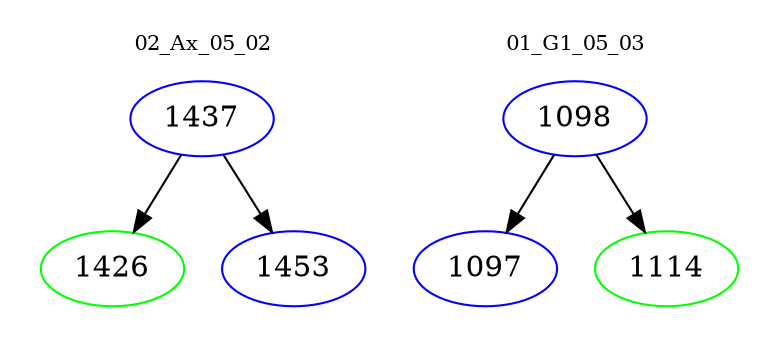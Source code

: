 digraph{
subgraph cluster_0 {
color = white
label = "02_Ax_05_02";
fontsize=10;
T0_1437 [label="1437", color="blue"]
T0_1437 -> T0_1426 [color="black"]
T0_1426 [label="1426", color="green"]
T0_1437 -> T0_1453 [color="black"]
T0_1453 [label="1453", color="blue"]
}
subgraph cluster_1 {
color = white
label = "01_G1_05_03";
fontsize=10;
T1_1098 [label="1098", color="blue"]
T1_1098 -> T1_1097 [color="black"]
T1_1097 [label="1097", color="blue"]
T1_1098 -> T1_1114 [color="black"]
T1_1114 [label="1114", color="green"]
}
}
